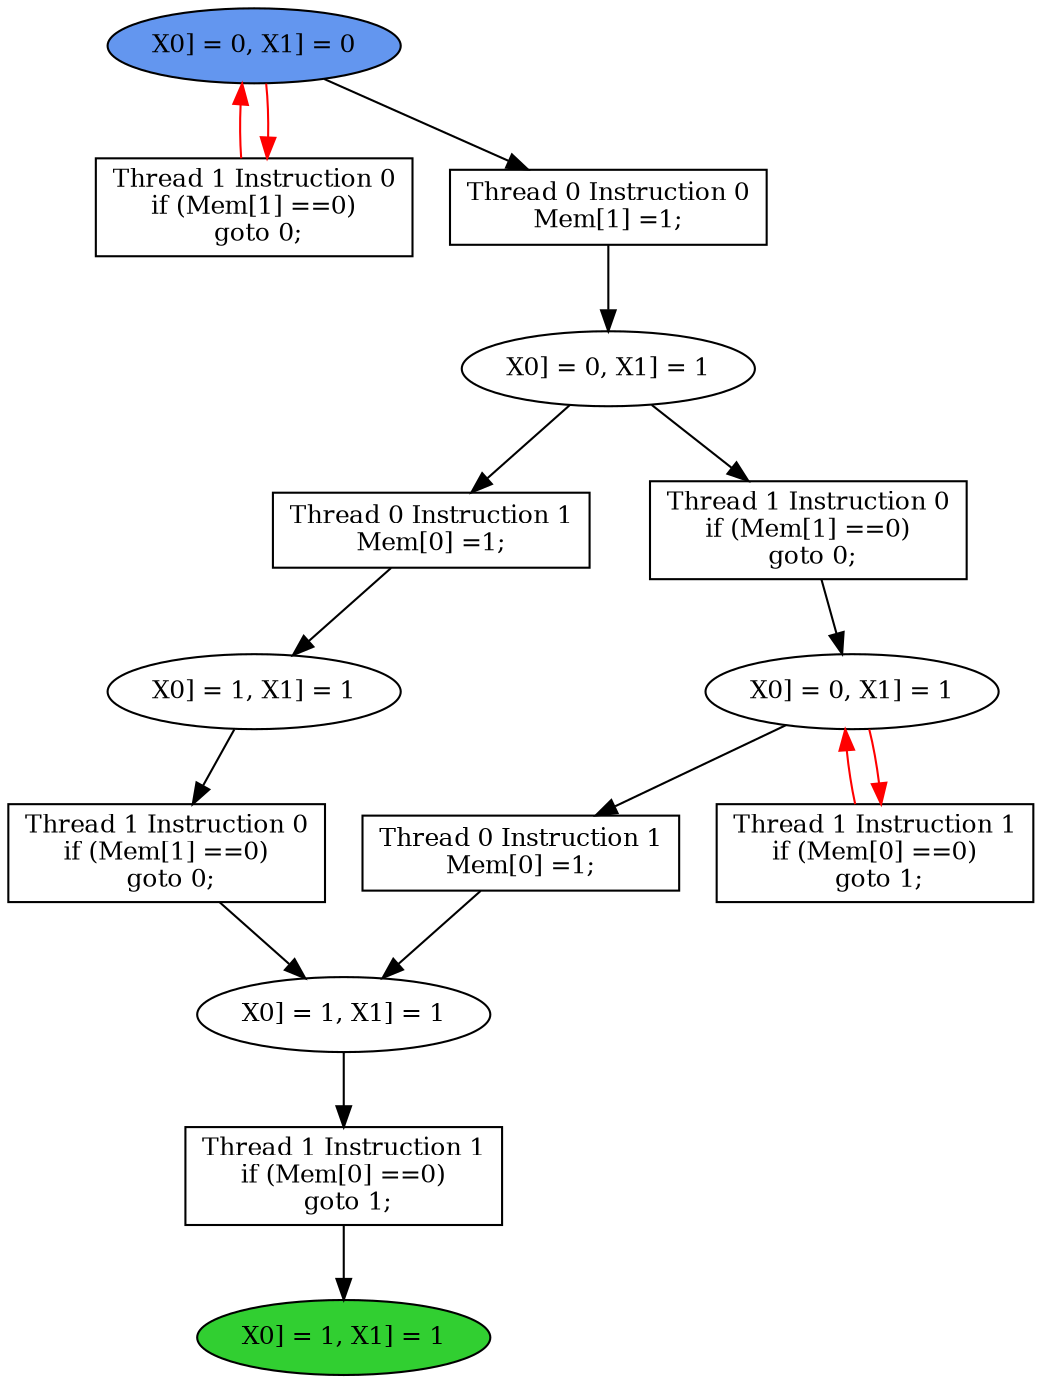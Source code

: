 digraph "graph" {
graph [fontsize=12]
node [fontsize=12]
edge [fontsize=12]
rankdir=TB;
"N11" -> "N10" [uuid = "<A0, END>", color = "#000000", fontcolor = "#ffffff", style = "solid", label = "", dir = "forward", weight = "1"]
"N16" -> "N12" [uuid = "<A1, S3>", color = "#000000", fontcolor = "#ffffff", style = "solid", label = "", dir = "forward", weight = "1"]
"N15" -> "N14" [uuid = "<A2, S2>", color = "#000000", fontcolor = "#ffffff", style = "solid", label = "", dir = "forward", weight = "1"]
"N13" -> "N12" [uuid = "<A3, S3>", color = "#000000", fontcolor = "#ffffff", style = "solid", label = "", dir = "forward", weight = "1"]
"N24" -> "N23" [uuid = "<A4, S1>", color = "#000000", fontcolor = "#ffffff", style = "solid", label = "", dir = "forward", weight = "1"]
"N27" -> "N21" [uuid = "<A5, START>", color = "#ff0000", fontcolor = "#ffffff", style = "solid", label = "", dir = "back", weight = "1"]
"N26" -> "N25" [uuid = "<A6, S0>", color = "#000000", fontcolor = "#ffffff", style = "solid", label = "", dir = "forward", weight = "1"]
"N23" -> "N22" [uuid = "<A7, S1>", color = "#ff0000", fontcolor = "#ffffff", style = "solid", label = "", dir = "back", weight = "1"]
"N12" -> "N11" [uuid = "<A0, S3>", color = "#000000", fontcolor = "#ffffff", style = "solid", label = "", dir = "forward", weight = "1"]
"N23" -> "N16" [uuid = "<A1, S1>", color = "#000000", fontcolor = "#ffffff", style = "solid", label = "", dir = "forward", weight = "1"]
"N25" -> "N15" [uuid = "<A2, S0>", color = "#000000", fontcolor = "#ffffff", style = "solid", label = "", dir = "forward", weight = "1"]
"N14" -> "N13" [uuid = "<A3, S2>", color = "#000000", fontcolor = "#ffffff", style = "solid", label = "", dir = "forward", weight = "1"]
"N25" -> "N24" [uuid = "<A4, S0>", color = "#000000", fontcolor = "#ffffff", style = "solid", label = "", dir = "forward", weight = "1"]
"N27" -> "N21" [uuid = "<A5, START>", color = "#ff0000", fontcolor = "#ffffff", style = "solid", label = "", dir = "forward", weight = "1"]
"N27" -> "N26" [uuid = "<A6, START>", color = "#000000", fontcolor = "#ffffff", style = "solid", label = "", dir = "forward", weight = "1"]
"N23" -> "N22" [uuid = "<A7, S1>", color = "#ff0000", fontcolor = "#ffffff", style = "solid", label = "", dir = "forward", weight = "1"]
"N10" [uuid="END", label="X0] = 1, X1] = 1", fillcolor = "#31cf31", fontcolor = "#000000", shape = "ellipse", style = "filled, solid"]
"N11" [uuid="A0", label="Thread 1 Instruction 1
if (Mem[0] ==0)
 goto 1;", fillcolor = "#ffffff", fontcolor = "#000000", shape = "box", style = "filled, solid"]
"N12" [uuid="S3", label="X0] = 1, X1] = 1", fillcolor = "#ffffff", fontcolor = "#000000", shape = "ellipse", style = "filled, solid"]
"N13" [uuid="A3", label="Thread 1 Instruction 0
if (Mem[1] ==0)
 goto 0;", fillcolor = "#ffffff", fontcolor = "#000000", shape = "box", style = "filled, solid"]
"N14" [uuid="S2", label="X0] = 1, X1] = 1", fillcolor = "#ffffff", fontcolor = "#000000", shape = "ellipse", style = "filled, solid"]
"N15" [uuid="A2", label="Thread 0 Instruction 1
Mem[0] =1;", fillcolor = "#ffffff", fontcolor = "#000000", shape = "box", style = "filled, solid"]
"N16" [uuid="A1", label="Thread 0 Instruction 1
Mem[0] =1;", fillcolor = "#ffffff", fontcolor = "#000000", shape = "box", style = "filled, solid"]
"N21" [uuid="A5", label="Thread 1 Instruction 0
if (Mem[1] ==0)
 goto 0;", fillcolor = "#ffffff", fontcolor = "#000000", shape = "box", style = "filled, solid"]
"N22" [uuid="A7", label="Thread 1 Instruction 1
if (Mem[0] ==0)
 goto 1;", fillcolor = "#ffffff", fontcolor = "#000000", shape = "box", style = "filled, solid"]
"N23" [uuid="S1", label="X0] = 0, X1] = 1", fillcolor = "#ffffff", fontcolor = "#000000", shape = "ellipse", style = "filled, solid"]
"N24" [uuid="A4", label="Thread 1 Instruction 0
if (Mem[1] ==0)
 goto 0;", fillcolor = "#ffffff", fontcolor = "#000000", shape = "box", style = "filled, solid"]
"N25" [uuid="S0", label="X0] = 0, X1] = 1", fillcolor = "#ffffff", fontcolor = "#000000", shape = "ellipse", style = "filled, solid"]
"N26" [uuid="A6", label="Thread 0 Instruction 0
Mem[1] =1;", fillcolor = "#ffffff", fontcolor = "#000000", shape = "box", style = "filled, solid"]
"N27" [uuid="START", label="X0] = 0, X1] = 0", fillcolor = "#6396ef", fontcolor = "#000000", shape = "ellipse", style = "filled, solid"]
}